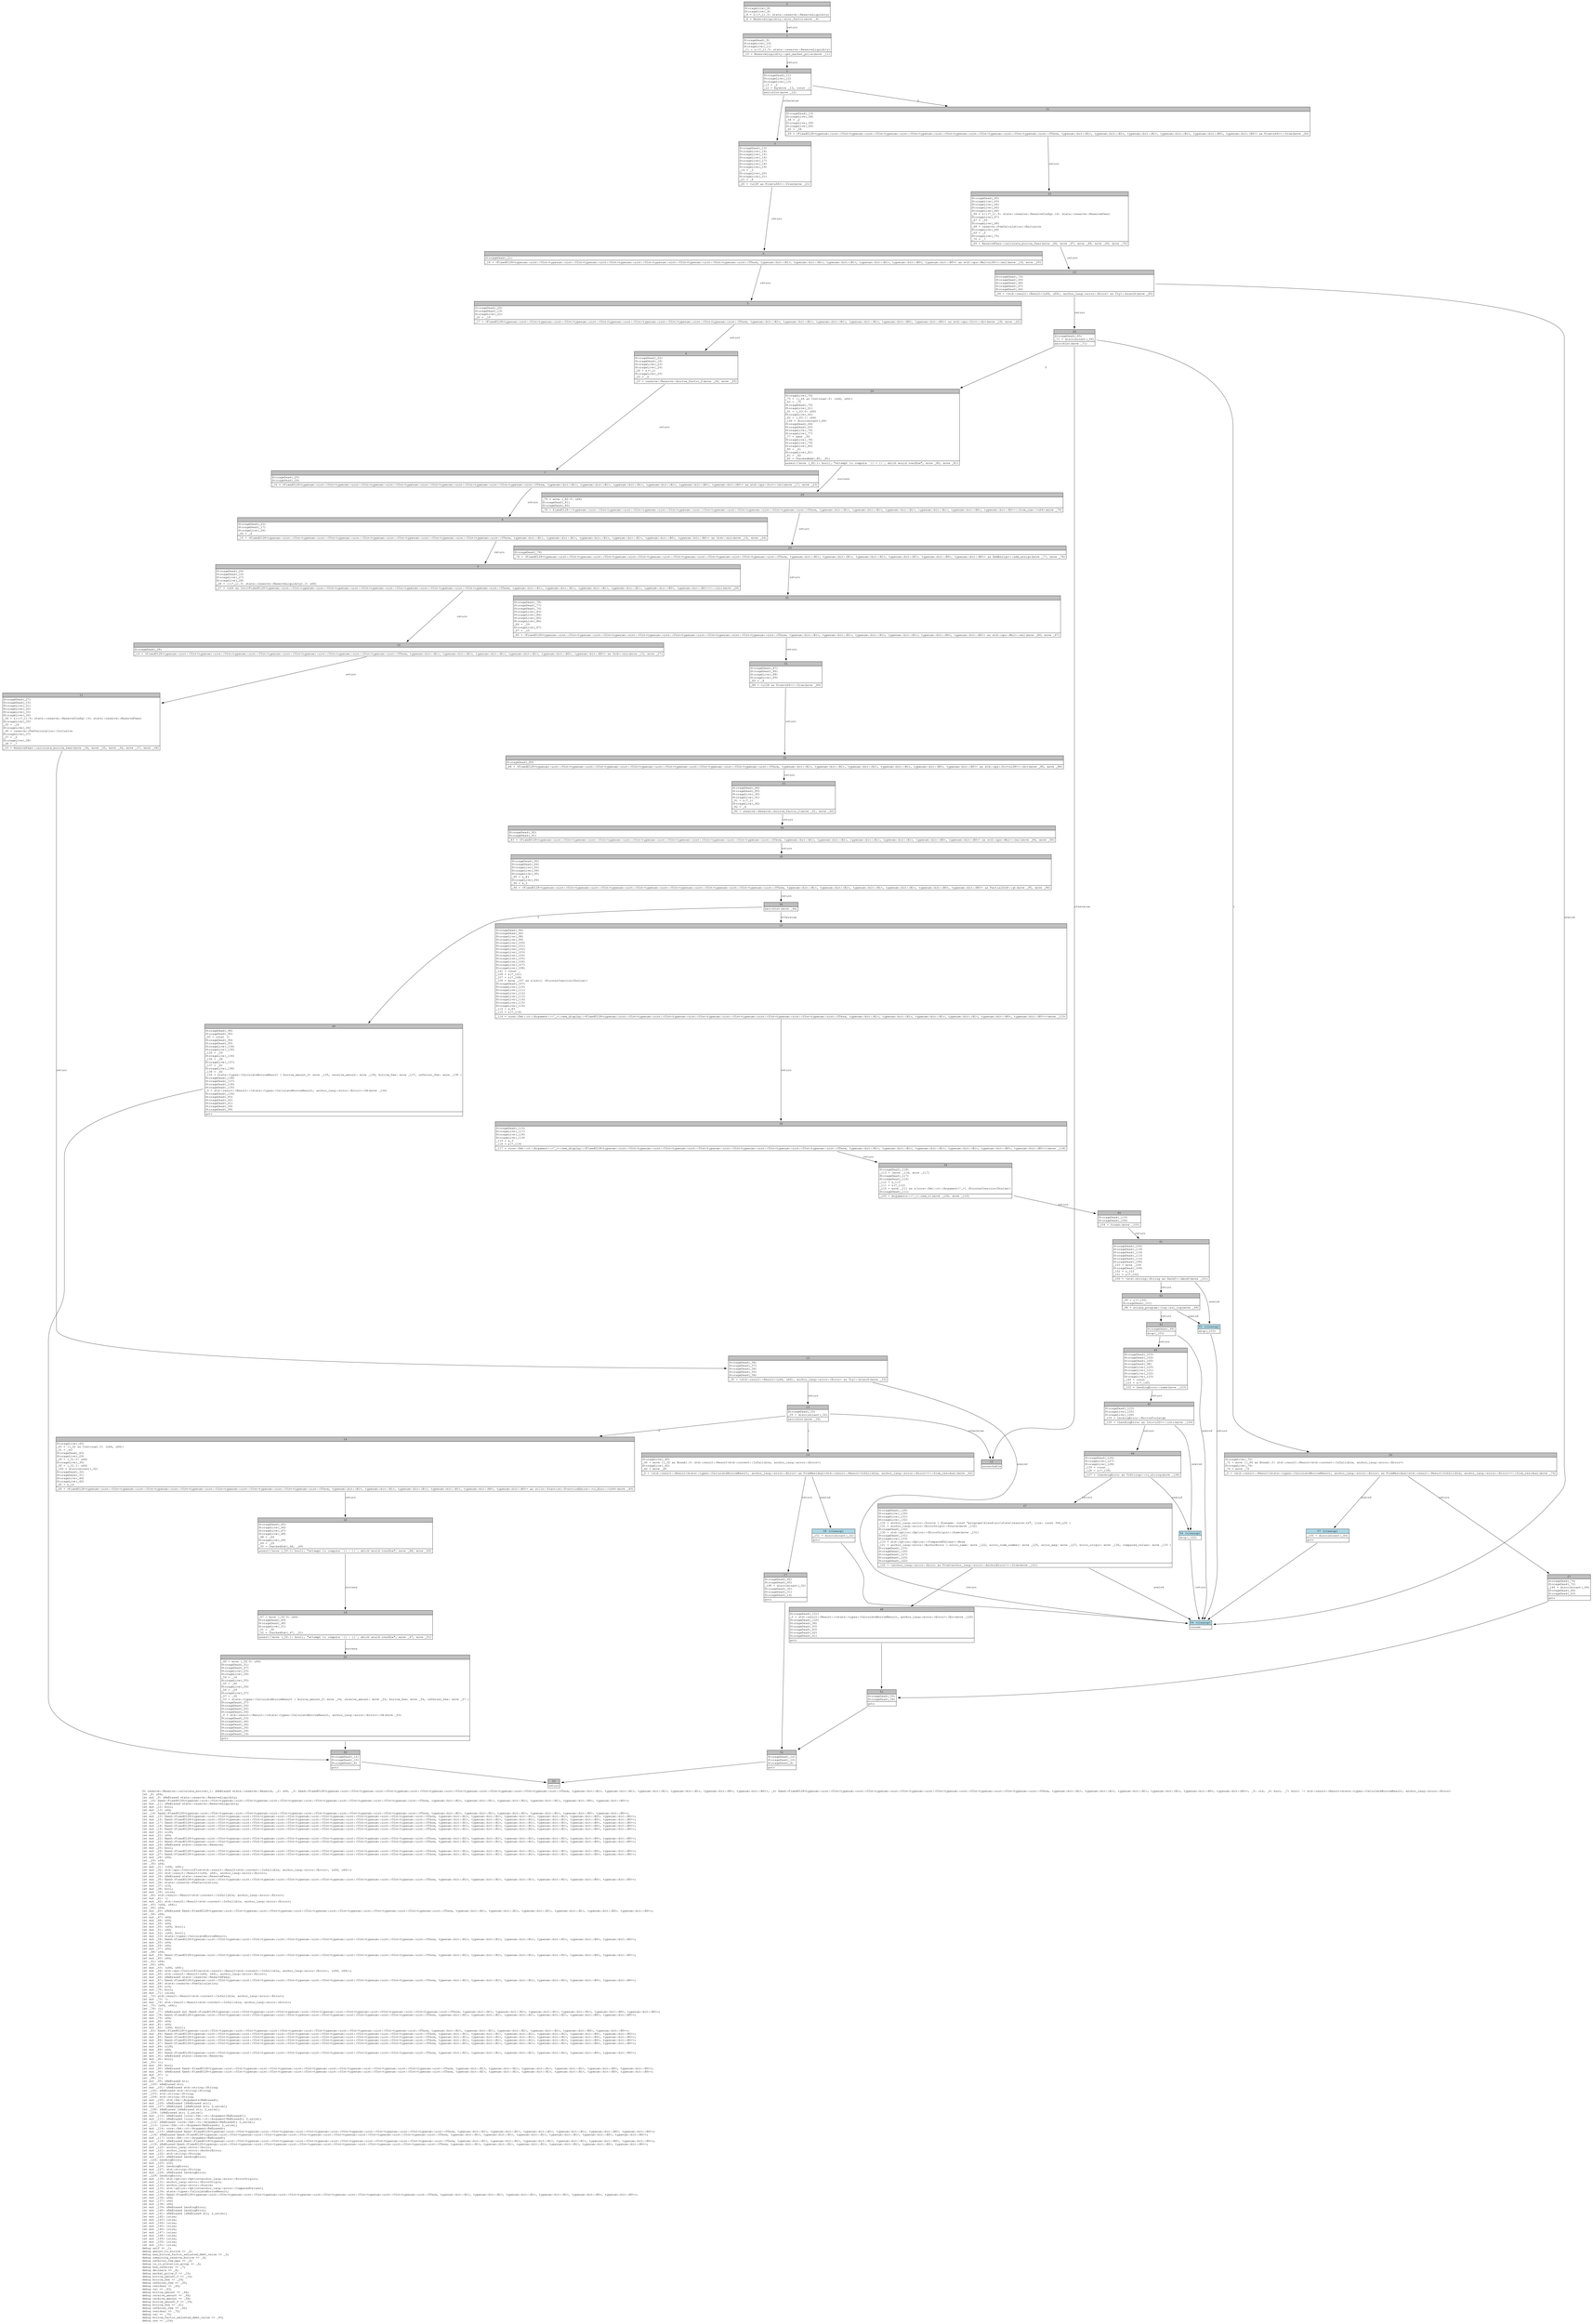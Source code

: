digraph Mir_0_1885 {
    graph [fontname="Courier, monospace"];
    node [fontname="Courier, monospace"];
    edge [fontname="Courier, monospace"];
    label=<fn reserve::Reserve::calculate_borrow(_1: &amp;ReErased state::reserve::Reserve, _2: u64, _3: fixed::FixedU128&lt;typenum::uint::UInt&lt;typenum::uint::UInt&lt;typenum::uint::UInt&lt;typenum::uint::UInt&lt;typenum::uint::UInt&lt;typenum::uint::UInt&lt;typenum::uint::UTerm, typenum::bit::B1&gt;, typenum::bit::B1&gt;, typenum::bit::B1&gt;, typenum::bit::B1&gt;, typenum::bit::B0&gt;, typenum::bit::B0&gt;&gt;, _4: fixed::FixedU128&lt;typenum::uint::UInt&lt;typenum::uint::UInt&lt;typenum::uint::UInt&lt;typenum::uint::UInt&lt;typenum::uint::UInt&lt;typenum::uint::UInt&lt;typenum::uint::UTerm, typenum::bit::B1&gt;, typenum::bit::B1&gt;, typenum::bit::B1&gt;, typenum::bit::B1&gt;, typenum::bit::B0&gt;, typenum::bit::B0&gt;&gt;, _5: u16, _6: bool, _7: bool) -&gt; std::result::Result&lt;state::types::CalculateBorrowResult, anchor_lang::error::Error&gt;<br align="left"/>let _8: u64;<br align="left"/>let mut _9: &amp;ReErased state::reserve::ReserveLiquidity;<br align="left"/>let _10: fixed::FixedU128&lt;typenum::uint::UInt&lt;typenum::uint::UInt&lt;typenum::uint::UInt&lt;typenum::uint::UInt&lt;typenum::uint::UInt&lt;typenum::uint::UInt&lt;typenum::uint::UTerm, typenum::bit::B1&gt;, typenum::bit::B1&gt;, typenum::bit::B1&gt;, typenum::bit::B1&gt;, typenum::bit::B0&gt;, typenum::bit::B0&gt;&gt;;<br align="left"/>let mut _11: &amp;ReErased state::reserve::ReserveLiquidity;<br align="left"/>let mut _12: bool;<br align="left"/>let mut _13: u64;<br align="left"/>let _14: fixed::FixedU128&lt;typenum::uint::UInt&lt;typenum::uint::UInt&lt;typenum::uint::UInt&lt;typenum::uint::UInt&lt;typenum::uint::UInt&lt;typenum::uint::UInt&lt;typenum::uint::UTerm, typenum::bit::B1&gt;, typenum::bit::B1&gt;, typenum::bit::B1&gt;, typenum::bit::B1&gt;, typenum::bit::B0&gt;, typenum::bit::B0&gt;&gt;;<br align="left"/>let mut _15: fixed::FixedU128&lt;typenum::uint::UInt&lt;typenum::uint::UInt&lt;typenum::uint::UInt&lt;typenum::uint::UInt&lt;typenum::uint::UInt&lt;typenum::uint::UInt&lt;typenum::uint::UTerm, typenum::bit::B1&gt;, typenum::bit::B1&gt;, typenum::bit::B1&gt;, typenum::bit::B1&gt;, typenum::bit::B0&gt;, typenum::bit::B0&gt;&gt;;<br align="left"/>let mut _16: fixed::FixedU128&lt;typenum::uint::UInt&lt;typenum::uint::UInt&lt;typenum::uint::UInt&lt;typenum::uint::UInt&lt;typenum::uint::UInt&lt;typenum::uint::UInt&lt;typenum::uint::UTerm, typenum::bit::B1&gt;, typenum::bit::B1&gt;, typenum::bit::B1&gt;, typenum::bit::B1&gt;, typenum::bit::B0&gt;, typenum::bit::B0&gt;&gt;;<br align="left"/>let mut _17: fixed::FixedU128&lt;typenum::uint::UInt&lt;typenum::uint::UInt&lt;typenum::uint::UInt&lt;typenum::uint::UInt&lt;typenum::uint::UInt&lt;typenum::uint::UInt&lt;typenum::uint::UTerm, typenum::bit::B1&gt;, typenum::bit::B1&gt;, typenum::bit::B1&gt;, typenum::bit::B1&gt;, typenum::bit::B0&gt;, typenum::bit::B0&gt;&gt;;<br align="left"/>let mut _18: fixed::FixedU128&lt;typenum::uint::UInt&lt;typenum::uint::UInt&lt;typenum::uint::UInt&lt;typenum::uint::UInt&lt;typenum::uint::UInt&lt;typenum::uint::UInt&lt;typenum::uint::UTerm, typenum::bit::B1&gt;, typenum::bit::B1&gt;, typenum::bit::B1&gt;, typenum::bit::B1&gt;, typenum::bit::B0&gt;, typenum::bit::B0&gt;&gt;;<br align="left"/>let mut _19: fixed::FixedU128&lt;typenum::uint::UInt&lt;typenum::uint::UInt&lt;typenum::uint::UInt&lt;typenum::uint::UInt&lt;typenum::uint::UInt&lt;typenum::uint::UInt&lt;typenum::uint::UTerm, typenum::bit::B1&gt;, typenum::bit::B1&gt;, typenum::bit::B1&gt;, typenum::bit::B1&gt;, typenum::bit::B0&gt;, typenum::bit::B0&gt;&gt;;<br align="left"/>let mut _20: u128;<br align="left"/>let mut _21: u64;<br align="left"/>let mut _22: fixed::FixedU128&lt;typenum::uint::UInt&lt;typenum::uint::UInt&lt;typenum::uint::UInt&lt;typenum::uint::UInt&lt;typenum::uint::UInt&lt;typenum::uint::UInt&lt;typenum::uint::UTerm, typenum::bit::B1&gt;, typenum::bit::B1&gt;, typenum::bit::B1&gt;, typenum::bit::B1&gt;, typenum::bit::B0&gt;, typenum::bit::B0&gt;&gt;;<br align="left"/>let mut _23: fixed::FixedU128&lt;typenum::uint::UInt&lt;typenum::uint::UInt&lt;typenum::uint::UInt&lt;typenum::uint::UInt&lt;typenum::uint::UInt&lt;typenum::uint::UInt&lt;typenum::uint::UTerm, typenum::bit::B1&gt;, typenum::bit::B1&gt;, typenum::bit::B1&gt;, typenum::bit::B1&gt;, typenum::bit::B0&gt;, typenum::bit::B0&gt;&gt;;<br align="left"/>let mut _24: &amp;ReErased state::reserve::Reserve;<br align="left"/>let mut _25: bool;<br align="left"/>let mut _26: fixed::FixedU128&lt;typenum::uint::UInt&lt;typenum::uint::UInt&lt;typenum::uint::UInt&lt;typenum::uint::UInt&lt;typenum::uint::UInt&lt;typenum::uint::UInt&lt;typenum::uint::UTerm, typenum::bit::B1&gt;, typenum::bit::B1&gt;, typenum::bit::B1&gt;, typenum::bit::B1&gt;, typenum::bit::B0&gt;, typenum::bit::B0&gt;&gt;;<br align="left"/>let mut _27: fixed::FixedU128&lt;typenum::uint::UInt&lt;typenum::uint::UInt&lt;typenum::uint::UInt&lt;typenum::uint::UInt&lt;typenum::uint::UInt&lt;typenum::uint::UInt&lt;typenum::uint::UTerm, typenum::bit::B1&gt;, typenum::bit::B1&gt;, typenum::bit::B1&gt;, typenum::bit::B1&gt;, typenum::bit::B0&gt;, typenum::bit::B0&gt;&gt;;<br align="left"/>let mut _28: u64;<br align="left"/>let _29: u64;<br align="left"/>let _30: u64;<br align="left"/>let mut _31: (u64, u64);<br align="left"/>let mut _32: std::ops::ControlFlow&lt;std::result::Result&lt;std::convert::Infallible, anchor_lang::error::Error&gt;, (u64, u64)&gt;;<br align="left"/>let mut _33: std::result::Result&lt;(u64, u64), anchor_lang::error::Error&gt;;<br align="left"/>let mut _34: &amp;ReErased state::reserve::ReserveFees;<br align="left"/>let mut _35: fixed::FixedU128&lt;typenum::uint::UInt&lt;typenum::uint::UInt&lt;typenum::uint::UInt&lt;typenum::uint::UInt&lt;typenum::uint::UInt&lt;typenum::uint::UInt&lt;typenum::uint::UTerm, typenum::bit::B1&gt;, typenum::bit::B1&gt;, typenum::bit::B1&gt;, typenum::bit::B1&gt;, typenum::bit::B0&gt;, typenum::bit::B0&gt;&gt;;<br align="left"/>let mut _36: state::reserve::FeeCalculation;<br align="left"/>let mut _37: u16;<br align="left"/>let mut _38: bool;<br align="left"/>let mut _39: isize;<br align="left"/>let _40: std::result::Result&lt;std::convert::Infallible, anchor_lang::error::Error&gt;;<br align="left"/>let mut _41: !;<br align="left"/>let mut _42: std::result::Result&lt;std::convert::Infallible, anchor_lang::error::Error&gt;;<br align="left"/>let _43: (u64, u64);<br align="left"/>let _44: u64;<br align="left"/>let mut _45: &amp;ReErased fixed::FixedU128&lt;typenum::uint::UInt&lt;typenum::uint::UInt&lt;typenum::uint::UInt&lt;typenum::uint::UInt&lt;typenum::uint::UInt&lt;typenum::uint::UInt&lt;typenum::uint::UTerm, typenum::bit::B1&gt;, typenum::bit::B1&gt;, typenum::bit::B1&gt;, typenum::bit::B1&gt;, typenum::bit::B0&gt;, typenum::bit::B0&gt;&gt;;<br align="left"/>let _46: u64;<br align="left"/>let mut _47: u64;<br align="left"/>let mut _48: u64;<br align="left"/>let mut _49: u64;<br align="left"/>let mut _50: (u64, bool);<br align="left"/>let mut _51: u64;<br align="left"/>let mut _52: (u64, bool);<br align="left"/>let mut _53: state::types::CalculateBorrowResult;<br align="left"/>let mut _54: fixed::FixedU128&lt;typenum::uint::UInt&lt;typenum::uint::UInt&lt;typenum::uint::UInt&lt;typenum::uint::UInt&lt;typenum::uint::UInt&lt;typenum::uint::UInt&lt;typenum::uint::UTerm, typenum::bit::B1&gt;, typenum::bit::B1&gt;, typenum::bit::B1&gt;, typenum::bit::B1&gt;, typenum::bit::B0&gt;, typenum::bit::B0&gt;&gt;;<br align="left"/>let mut _55: u64;<br align="left"/>let mut _56: u64;<br align="left"/>let mut _57: u64;<br align="left"/>let _58: u64;<br align="left"/>let mut _59: fixed::FixedU128&lt;typenum::uint::UInt&lt;typenum::uint::UInt&lt;typenum::uint::UInt&lt;typenum::uint::UInt&lt;typenum::uint::UInt&lt;typenum::uint::UInt&lt;typenum::uint::UTerm, typenum::bit::B1&gt;, typenum::bit::B1&gt;, typenum::bit::B1&gt;, typenum::bit::B1&gt;, typenum::bit::B0&gt;, typenum::bit::B0&gt;&gt;;<br align="left"/>let mut _60: u64;<br align="left"/>let _61: u64;<br align="left"/>let _62: u64;<br align="left"/>let mut _63: (u64, u64);<br align="left"/>let mut _64: std::ops::ControlFlow&lt;std::result::Result&lt;std::convert::Infallible, anchor_lang::error::Error&gt;, (u64, u64)&gt;;<br align="left"/>let mut _65: std::result::Result&lt;(u64, u64), anchor_lang::error::Error&gt;;<br align="left"/>let mut _66: &amp;ReErased state::reserve::ReserveFees;<br align="left"/>let mut _67: fixed::FixedU128&lt;typenum::uint::UInt&lt;typenum::uint::UInt&lt;typenum::uint::UInt&lt;typenum::uint::UInt&lt;typenum::uint::UInt&lt;typenum::uint::UInt&lt;typenum::uint::UTerm, typenum::bit::B1&gt;, typenum::bit::B1&gt;, typenum::bit::B1&gt;, typenum::bit::B1&gt;, typenum::bit::B0&gt;, typenum::bit::B0&gt;&gt;;<br align="left"/>let mut _68: state::reserve::FeeCalculation;<br align="left"/>let mut _69: u16;<br align="left"/>let mut _70: bool;<br align="left"/>let mut _71: isize;<br align="left"/>let _72: std::result::Result&lt;std::convert::Infallible, anchor_lang::error::Error&gt;;<br align="left"/>let mut _73: !;<br align="left"/>let mut _74: std::result::Result&lt;std::convert::Infallible, anchor_lang::error::Error&gt;;<br align="left"/>let _75: (u64, u64);<br align="left"/>let _76: ();<br align="left"/>let mut _77: &amp;ReErased mut fixed::FixedU128&lt;typenum::uint::UInt&lt;typenum::uint::UInt&lt;typenum::uint::UInt&lt;typenum::uint::UInt&lt;typenum::uint::UInt&lt;typenum::uint::UInt&lt;typenum::uint::UTerm, typenum::bit::B1&gt;, typenum::bit::B1&gt;, typenum::bit::B1&gt;, typenum::bit::B1&gt;, typenum::bit::B0&gt;, typenum::bit::B0&gt;&gt;;<br align="left"/>let mut _78: fixed::FixedU128&lt;typenum::uint::UInt&lt;typenum::uint::UInt&lt;typenum::uint::UInt&lt;typenum::uint::UInt&lt;typenum::uint::UInt&lt;typenum::uint::UInt&lt;typenum::uint::UTerm, typenum::bit::B1&gt;, typenum::bit::B1&gt;, typenum::bit::B1&gt;, typenum::bit::B1&gt;, typenum::bit::B0&gt;, typenum::bit::B0&gt;&gt;;<br align="left"/>let mut _79: u64;<br align="left"/>let mut _80: u64;<br align="left"/>let mut _81: u64;<br align="left"/>let mut _82: (u64, bool);<br align="left"/>let _83: fixed::FixedU128&lt;typenum::uint::UInt&lt;typenum::uint::UInt&lt;typenum::uint::UInt&lt;typenum::uint::UInt&lt;typenum::uint::UInt&lt;typenum::uint::UInt&lt;typenum::uint::UTerm, typenum::bit::B1&gt;, typenum::bit::B1&gt;, typenum::bit::B1&gt;, typenum::bit::B1&gt;, typenum::bit::B0&gt;, typenum::bit::B0&gt;&gt;;<br align="left"/>let mut _84: fixed::FixedU128&lt;typenum::uint::UInt&lt;typenum::uint::UInt&lt;typenum::uint::UInt&lt;typenum::uint::UInt&lt;typenum::uint::UInt&lt;typenum::uint::UInt&lt;typenum::uint::UTerm, typenum::bit::B1&gt;, typenum::bit::B1&gt;, typenum::bit::B1&gt;, typenum::bit::B1&gt;, typenum::bit::B0&gt;, typenum::bit::B0&gt;&gt;;<br align="left"/>let mut _85: fixed::FixedU128&lt;typenum::uint::UInt&lt;typenum::uint::UInt&lt;typenum::uint::UInt&lt;typenum::uint::UInt&lt;typenum::uint::UInt&lt;typenum::uint::UInt&lt;typenum::uint::UTerm, typenum::bit::B1&gt;, typenum::bit::B1&gt;, typenum::bit::B1&gt;, typenum::bit::B1&gt;, typenum::bit::B0&gt;, typenum::bit::B0&gt;&gt;;<br align="left"/>let mut _86: fixed::FixedU128&lt;typenum::uint::UInt&lt;typenum::uint::UInt&lt;typenum::uint::UInt&lt;typenum::uint::UInt&lt;typenum::uint::UInt&lt;typenum::uint::UInt&lt;typenum::uint::UTerm, typenum::bit::B1&gt;, typenum::bit::B1&gt;, typenum::bit::B1&gt;, typenum::bit::B1&gt;, typenum::bit::B0&gt;, typenum::bit::B0&gt;&gt;;<br align="left"/>let mut _87: fixed::FixedU128&lt;typenum::uint::UInt&lt;typenum::uint::UInt&lt;typenum::uint::UInt&lt;typenum::uint::UInt&lt;typenum::uint::UInt&lt;typenum::uint::UInt&lt;typenum::uint::UTerm, typenum::bit::B1&gt;, typenum::bit::B1&gt;, typenum::bit::B1&gt;, typenum::bit::B1&gt;, typenum::bit::B0&gt;, typenum::bit::B0&gt;&gt;;<br align="left"/>let mut _88: u128;<br align="left"/>let mut _89: u64;<br align="left"/>let mut _90: fixed::FixedU128&lt;typenum::uint::UInt&lt;typenum::uint::UInt&lt;typenum::uint::UInt&lt;typenum::uint::UInt&lt;typenum::uint::UInt&lt;typenum::uint::UInt&lt;typenum::uint::UTerm, typenum::bit::B1&gt;, typenum::bit::B1&gt;, typenum::bit::B1&gt;, typenum::bit::B1&gt;, typenum::bit::B0&gt;, typenum::bit::B0&gt;&gt;;<br align="left"/>let mut _91: &amp;ReErased state::reserve::Reserve;<br align="left"/>let mut _92: bool;<br align="left"/>let _93: ();<br align="left"/>let mut _94: bool;<br align="left"/>let mut _95: &amp;ReErased fixed::FixedU128&lt;typenum::uint::UInt&lt;typenum::uint::UInt&lt;typenum::uint::UInt&lt;typenum::uint::UInt&lt;typenum::uint::UInt&lt;typenum::uint::UInt&lt;typenum::uint::UTerm, typenum::bit::B1&gt;, typenum::bit::B1&gt;, typenum::bit::B1&gt;, typenum::bit::B1&gt;, typenum::bit::B0&gt;, typenum::bit::B0&gt;&gt;;<br align="left"/>let mut _96: &amp;ReErased fixed::FixedU128&lt;typenum::uint::UInt&lt;typenum::uint::UInt&lt;typenum::uint::UInt&lt;typenum::uint::UInt&lt;typenum::uint::UInt&lt;typenum::uint::UInt&lt;typenum::uint::UTerm, typenum::bit::B1&gt;, typenum::bit::B1&gt;, typenum::bit::B1&gt;, typenum::bit::B1&gt;, typenum::bit::B0&gt;, typenum::bit::B0&gt;&gt;;<br align="left"/>let mut _97: !;<br align="left"/>let _98: ();<br align="left"/>let mut _99: &amp;ReErased str;<br align="left"/>let _100: &amp;ReErased str;<br align="left"/>let mut _101: &amp;ReErased std::string::String;<br align="left"/>let _102: &amp;ReErased std::string::String;<br align="left"/>let _103: std::string::String;<br align="left"/>let _104: std::string::String;<br align="left"/>let mut _105: std::fmt::Arguments&lt;ReErased&gt;;<br align="left"/>let mut _106: &amp;ReErased [&amp;ReErased str];<br align="left"/>let mut _107: &amp;ReErased [&amp;ReErased str; 2_usize];<br align="left"/>let _108: &amp;ReErased [&amp;ReErased str; 2_usize];<br align="left"/>let _109: [&amp;ReErased str; 2_usize];<br align="left"/>let mut _110: &amp;ReErased [core::fmt::rt::Argument&lt;ReErased&gt;];<br align="left"/>let mut _111: &amp;ReErased [core::fmt::rt::Argument&lt;ReErased&gt;; 2_usize];<br align="left"/>let _112: &amp;ReErased [core::fmt::rt::Argument&lt;ReErased&gt;; 2_usize];<br align="left"/>let _113: [core::fmt::rt::Argument&lt;ReErased&gt;; 2_usize];<br align="left"/>let mut _114: core::fmt::rt::Argument&lt;ReErased&gt;;<br align="left"/>let mut _115: &amp;ReErased fixed::FixedU128&lt;typenum::uint::UInt&lt;typenum::uint::UInt&lt;typenum::uint::UInt&lt;typenum::uint::UInt&lt;typenum::uint::UInt&lt;typenum::uint::UInt&lt;typenum::uint::UTerm, typenum::bit::B1&gt;, typenum::bit::B1&gt;, typenum::bit::B1&gt;, typenum::bit::B1&gt;, typenum::bit::B0&gt;, typenum::bit::B0&gt;&gt;;<br align="left"/>let _116: &amp;ReErased fixed::FixedU128&lt;typenum::uint::UInt&lt;typenum::uint::UInt&lt;typenum::uint::UInt&lt;typenum::uint::UInt&lt;typenum::uint::UInt&lt;typenum::uint::UInt&lt;typenum::uint::UTerm, typenum::bit::B1&gt;, typenum::bit::B1&gt;, typenum::bit::B1&gt;, typenum::bit::B1&gt;, typenum::bit::B0&gt;, typenum::bit::B0&gt;&gt;;<br align="left"/>let mut _117: core::fmt::rt::Argument&lt;ReErased&gt;;<br align="left"/>let mut _118: &amp;ReErased fixed::FixedU128&lt;typenum::uint::UInt&lt;typenum::uint::UInt&lt;typenum::uint::UInt&lt;typenum::uint::UInt&lt;typenum::uint::UInt&lt;typenum::uint::UInt&lt;typenum::uint::UTerm, typenum::bit::B1&gt;, typenum::bit::B1&gt;, typenum::bit::B1&gt;, typenum::bit::B1&gt;, typenum::bit::B0&gt;, typenum::bit::B0&gt;&gt;;<br align="left"/>let _119: &amp;ReErased fixed::FixedU128&lt;typenum::uint::UInt&lt;typenum::uint::UInt&lt;typenum::uint::UInt&lt;typenum::uint::UInt&lt;typenum::uint::UInt&lt;typenum::uint::UInt&lt;typenum::uint::UTerm, typenum::bit::B1&gt;, typenum::bit::B1&gt;, typenum::bit::B1&gt;, typenum::bit::B1&gt;, typenum::bit::B0&gt;, typenum::bit::B0&gt;&gt;;<br align="left"/>let mut _120: anchor_lang::error::Error;<br align="left"/>let mut _121: anchor_lang::error::AnchorError;<br align="left"/>let mut _122: std::string::String;<br align="left"/>let mut _123: &amp;ReErased LendingError;<br align="left"/>let _124: LendingError;<br align="left"/>let mut _125: u32;<br align="left"/>let mut _126: LendingError;<br align="left"/>let mut _127: std::string::String;<br align="left"/>let mut _128: &amp;ReErased LendingError;<br align="left"/>let _129: LendingError;<br align="left"/>let mut _130: std::option::Option&lt;anchor_lang::error::ErrorOrigin&gt;;<br align="left"/>let mut _131: anchor_lang::error::ErrorOrigin;<br align="left"/>let mut _132: anchor_lang::error::Source;<br align="left"/>let mut _133: std::option::Option&lt;anchor_lang::error::ComparedValues&gt;;<br align="left"/>let mut _134: state::types::CalculateBorrowResult;<br align="left"/>let mut _135: fixed::FixedU128&lt;typenum::uint::UInt&lt;typenum::uint::UInt&lt;typenum::uint::UInt&lt;typenum::uint::UInt&lt;typenum::uint::UInt&lt;typenum::uint::UInt&lt;typenum::uint::UTerm, typenum::bit::B1&gt;, typenum::bit::B1&gt;, typenum::bit::B1&gt;, typenum::bit::B1&gt;, typenum::bit::B0&gt;, typenum::bit::B0&gt;&gt;;<br align="left"/>let mut _136: u64;<br align="left"/>let mut _137: u64;<br align="left"/>let mut _138: u64;<br align="left"/>let mut _139: &amp;ReErased LendingError;<br align="left"/>let mut _140: &amp;ReErased LendingError;<br align="left"/>let mut _141: &amp;ReErased [&amp;ReErased str; 2_usize];<br align="left"/>let mut _142: isize;<br align="left"/>let mut _143: isize;<br align="left"/>let mut _144: isize;<br align="left"/>let mut _145: isize;<br align="left"/>let mut _146: isize;<br align="left"/>let mut _147: isize;<br align="left"/>let mut _148: isize;<br align="left"/>let mut _149: isize;<br align="left"/>let mut _150: isize;<br align="left"/>let mut _151: isize;<br align="left"/>debug self =&gt; _1;<br align="left"/>debug amount_to_borrow =&gt; _2;<br align="left"/>debug max_borrow_factor_adjusted_debt_value =&gt; _3;<br align="left"/>debug remaining_reserve_borrow =&gt; _4;<br align="left"/>debug referral_fee_bps =&gt; _5;<br align="left"/>debug is_in_elevation_group =&gt; _6;<br align="left"/>debug has_referrer =&gt; _7;<br align="left"/>debug decimals =&gt; _8;<br align="left"/>debug market_price_f =&gt; _10;<br align="left"/>debug borrow_amount_f =&gt; _14;<br align="left"/>debug borrow_fee =&gt; _29;<br align="left"/>debug referrer_fee =&gt; _30;<br align="left"/>debug residual =&gt; _40;<br align="left"/>debug val =&gt; _43;<br align="left"/>debug borrow_amount =&gt; _44;<br align="left"/>debug receive_amount =&gt; _46;<br align="left"/>debug receive_amount =&gt; _58;<br align="left"/>debug borrow_amount_f =&gt; _59;<br align="left"/>debug borrow_fee =&gt; _61;<br align="left"/>debug referrer_fee =&gt; _62;<br align="left"/>debug residual =&gt; _72;<br align="left"/>debug val =&gt; _75;<br align="left"/>debug borrow_factor_adjusted_debt_value =&gt; _83;<br align="left"/>debug res =&gt; _104;<br align="left"/>>;
    bb0__0_1885 [shape="none", label=<<table border="0" cellborder="1" cellspacing="0"><tr><td bgcolor="gray" align="center" colspan="1">0</td></tr><tr><td align="left" balign="left">StorageLive(_8)<br/>StorageLive(_9)<br/>_9 = &amp;((*_1).5: state::reserve::ReserveLiquidity)<br/></td></tr><tr><td align="left">_8 = ReserveLiquidity::mint_factor(move _9)</td></tr></table>>];
    bb1__0_1885 [shape="none", label=<<table border="0" cellborder="1" cellspacing="0"><tr><td bgcolor="gray" align="center" colspan="1">1</td></tr><tr><td align="left" balign="left">StorageDead(_9)<br/>StorageLive(_10)<br/>StorageLive(_11)<br/>_11 = &amp;((*_1).5: state::reserve::ReserveLiquidity)<br/></td></tr><tr><td align="left">_10 = ReserveLiquidity::get_market_price(move _11)</td></tr></table>>];
    bb2__0_1885 [shape="none", label=<<table border="0" cellborder="1" cellspacing="0"><tr><td bgcolor="gray" align="center" colspan="1">2</td></tr><tr><td align="left" balign="left">StorageDead(_11)<br/>StorageLive(_12)<br/>StorageLive(_13)<br/>_13 = _2<br/>_12 = Eq(move _13, const _)<br/></td></tr><tr><td align="left">switchInt(move _12)</td></tr></table>>];
    bb3__0_1885 [shape="none", label=<<table border="0" cellborder="1" cellspacing="0"><tr><td bgcolor="gray" align="center" colspan="1">3</td></tr><tr><td align="left" balign="left">StorageDead(_13)<br/>StorageLive(_14)<br/>StorageLive(_15)<br/>StorageLive(_16)<br/>StorageLive(_17)<br/>StorageLive(_18)<br/>StorageLive(_19)<br/>_19 = _3<br/>StorageLive(_20)<br/>StorageLive(_21)<br/>_21 = _8<br/></td></tr><tr><td align="left">_20 = &lt;u128 as From&lt;u64&gt;&gt;::from(move _21)</td></tr></table>>];
    bb4__0_1885 [shape="none", label=<<table border="0" cellborder="1" cellspacing="0"><tr><td bgcolor="gray" align="center" colspan="1">4</td></tr><tr><td align="left" balign="left">StorageDead(_21)<br/></td></tr><tr><td align="left">_18 = &lt;FixedU128&lt;typenum::uint::UInt&lt;typenum::uint::UInt&lt;typenum::uint::UInt&lt;typenum::uint::UInt&lt;typenum::uint::UInt&lt;typenum::uint::UInt&lt;typenum::uint::UTerm, typenum::bit::B1&gt;, typenum::bit::B1&gt;, typenum::bit::B1&gt;, typenum::bit::B1&gt;, typenum::bit::B0&gt;, typenum::bit::B0&gt;&gt; as std::ops::Mul&lt;u128&gt;&gt;::mul(move _19, move _20)</td></tr></table>>];
    bb5__0_1885 [shape="none", label=<<table border="0" cellborder="1" cellspacing="0"><tr><td bgcolor="gray" align="center" colspan="1">5</td></tr><tr><td align="left" balign="left">StorageDead(_20)<br/>StorageDead(_19)<br/>StorageLive(_22)<br/>_22 = _10<br/></td></tr><tr><td align="left">_17 = &lt;FixedU128&lt;typenum::uint::UInt&lt;typenum::uint::UInt&lt;typenum::uint::UInt&lt;typenum::uint::UInt&lt;typenum::uint::UInt&lt;typenum::uint::UInt&lt;typenum::uint::UTerm, typenum::bit::B1&gt;, typenum::bit::B1&gt;, typenum::bit::B1&gt;, typenum::bit::B1&gt;, typenum::bit::B0&gt;, typenum::bit::B0&gt;&gt; as std::ops::Div&gt;::div(move _18, move _22)</td></tr></table>>];
    bb6__0_1885 [shape="none", label=<<table border="0" cellborder="1" cellspacing="0"><tr><td bgcolor="gray" align="center" colspan="1">6</td></tr><tr><td align="left" balign="left">StorageDead(_22)<br/>StorageDead(_18)<br/>StorageLive(_23)<br/>StorageLive(_24)<br/>_24 = &amp;(*_1)<br/>StorageLive(_25)<br/>_25 = _6<br/></td></tr><tr><td align="left">_23 = reserve::Reserve::borrow_factor_f(move _24, move _25)</td></tr></table>>];
    bb7__0_1885 [shape="none", label=<<table border="0" cellborder="1" cellspacing="0"><tr><td bgcolor="gray" align="center" colspan="1">7</td></tr><tr><td align="left" balign="left">StorageDead(_25)<br/>StorageDead(_24)<br/></td></tr><tr><td align="left">_16 = &lt;FixedU128&lt;typenum::uint::UInt&lt;typenum::uint::UInt&lt;typenum::uint::UInt&lt;typenum::uint::UInt&lt;typenum::uint::UInt&lt;typenum::uint::UInt&lt;typenum::uint::UTerm, typenum::bit::B1&gt;, typenum::bit::B1&gt;, typenum::bit::B1&gt;, typenum::bit::B1&gt;, typenum::bit::B0&gt;, typenum::bit::B0&gt;&gt; as std::ops::Div&gt;::div(move _17, move _23)</td></tr></table>>];
    bb8__0_1885 [shape="none", label=<<table border="0" cellborder="1" cellspacing="0"><tr><td bgcolor="gray" align="center" colspan="1">8</td></tr><tr><td align="left" balign="left">StorageDead(_23)<br/>StorageDead(_17)<br/>StorageLive(_26)<br/>_26 = _4<br/></td></tr><tr><td align="left">_15 = &lt;FixedU128&lt;typenum::uint::UInt&lt;typenum::uint::UInt&lt;typenum::uint::UInt&lt;typenum::uint::UInt&lt;typenum::uint::UInt&lt;typenum::uint::UInt&lt;typenum::uint::UTerm, typenum::bit::B1&gt;, typenum::bit::B1&gt;, typenum::bit::B1&gt;, typenum::bit::B1&gt;, typenum::bit::B0&gt;, typenum::bit::B0&gt;&gt; as Ord&gt;::min(move _16, move _26)</td></tr></table>>];
    bb9__0_1885 [shape="none", label=<<table border="0" cellborder="1" cellspacing="0"><tr><td bgcolor="gray" align="center" colspan="1">9</td></tr><tr><td align="left" balign="left">StorageDead(_26)<br/>StorageDead(_16)<br/>StorageLive(_27)<br/>StorageLive(_28)<br/>_28 = (((*_1).5: state::reserve::ReserveLiquidity).3: u64)<br/></td></tr><tr><td align="left">_27 = &lt;u64 as Into&lt;FixedU128&lt;typenum::uint::UInt&lt;typenum::uint::UInt&lt;typenum::uint::UInt&lt;typenum::uint::UInt&lt;typenum::uint::UInt&lt;typenum::uint::UInt&lt;typenum::uint::UTerm, typenum::bit::B1&gt;, typenum::bit::B1&gt;, typenum::bit::B1&gt;, typenum::bit::B1&gt;, typenum::bit::B0&gt;, typenum::bit::B0&gt;&gt;&gt;&gt;::into(move _28)</td></tr></table>>];
    bb10__0_1885 [shape="none", label=<<table border="0" cellborder="1" cellspacing="0"><tr><td bgcolor="gray" align="center" colspan="1">10</td></tr><tr><td align="left" balign="left">StorageDead(_28)<br/></td></tr><tr><td align="left">_14 = &lt;FixedU128&lt;typenum::uint::UInt&lt;typenum::uint::UInt&lt;typenum::uint::UInt&lt;typenum::uint::UInt&lt;typenum::uint::UInt&lt;typenum::uint::UInt&lt;typenum::uint::UTerm, typenum::bit::B1&gt;, typenum::bit::B1&gt;, typenum::bit::B1&gt;, typenum::bit::B1&gt;, typenum::bit::B0&gt;, typenum::bit::B0&gt;&gt; as Ord&gt;::min(move _15, move _27)</td></tr></table>>];
    bb11__0_1885 [shape="none", label=<<table border="0" cellborder="1" cellspacing="0"><tr><td bgcolor="gray" align="center" colspan="1">11</td></tr><tr><td align="left" balign="left">StorageDead(_27)<br/>StorageDead(_15)<br/>StorageLive(_31)<br/>StorageLive(_32)<br/>StorageLive(_33)<br/>StorageLive(_34)<br/>_34 = &amp;(((*_1).9: state::reserve::ReserveConfig).14: state::reserve::ReserveFees)<br/>StorageLive(_35)<br/>_35 = _14<br/>StorageLive(_36)<br/>_36 = reserve::FeeCalculation::Inclusive<br/>StorageLive(_37)<br/>_37 = _5<br/>StorageLive(_38)<br/>_38 = _7<br/></td></tr><tr><td align="left">_33 = ReserveFees::calculate_borrow_fees(move _34, move _35, move _36, move _37, move _38)</td></tr></table>>];
    bb12__0_1885 [shape="none", label=<<table border="0" cellborder="1" cellspacing="0"><tr><td bgcolor="gray" align="center" colspan="1">12</td></tr><tr><td align="left" balign="left">StorageDead(_38)<br/>StorageDead(_37)<br/>StorageDead(_36)<br/>StorageDead(_35)<br/>StorageDead(_34)<br/></td></tr><tr><td align="left">_32 = &lt;std::result::Result&lt;(u64, u64), anchor_lang::error::Error&gt; as Try&gt;::branch(move _33)</td></tr></table>>];
    bb13__0_1885 [shape="none", label=<<table border="0" cellborder="1" cellspacing="0"><tr><td bgcolor="gray" align="center" colspan="1">13</td></tr><tr><td align="left" balign="left">StorageDead(_33)<br/>_39 = discriminant(_32)<br/></td></tr><tr><td align="left">switchInt(move _39)</td></tr></table>>];
    bb14__0_1885 [shape="none", label=<<table border="0" cellborder="1" cellspacing="0"><tr><td bgcolor="gray" align="center" colspan="1">14</td></tr><tr><td align="left" balign="left">StorageLive(_43)<br/>_43 = ((_32 as Continue).0: (u64, u64))<br/>_31 = _43<br/>StorageDead(_43)<br/>StorageLive(_29)<br/>_29 = (_31.0: u64)<br/>StorageLive(_30)<br/>_30 = (_31.1: u64)<br/>_142 = discriminant(_32)<br/>StorageDead(_32)<br/>StorageDead(_31)<br/>StorageLive(_44)<br/>StorageLive(_45)<br/>_45 = &amp;_14<br/></td></tr><tr><td align="left">_44 = &lt;FixedU128&lt;typenum::uint::UInt&lt;typenum::uint::UInt&lt;typenum::uint::UInt&lt;typenum::uint::UInt&lt;typenum::uint::UInt&lt;typenum::uint::UInt&lt;typenum::uint::UTerm, typenum::bit::B1&gt;, typenum::bit::B1&gt;, typenum::bit::B1&gt;, typenum::bit::B1&gt;, typenum::bit::B0&gt;, typenum::bit::B0&gt;&gt; as utils::fraction::FractionExtra&gt;::to_floor::&lt;u64&gt;(move _45)</td></tr></table>>];
    bb15__0_1885 [shape="none", label=<<table border="0" cellborder="1" cellspacing="0"><tr><td bgcolor="gray" align="center" colspan="1">15</td></tr><tr><td align="left">unreachable</td></tr></table>>];
    bb16__0_1885 [shape="none", label=<<table border="0" cellborder="1" cellspacing="0"><tr><td bgcolor="gray" align="center" colspan="1">16</td></tr><tr><td align="left" balign="left">StorageLive(_40)<br/>_40 = move ((_32 as Break).0: std::result::Result&lt;std::convert::Infallible, anchor_lang::error::Error&gt;)<br/>StorageLive(_42)<br/>_42 = move _40<br/></td></tr><tr><td align="left">_0 = &lt;std::result::Result&lt;state::types::CalculateBorrowResult, anchor_lang::error::Error&gt; as FromResidual&lt;std::result::Result&lt;Infallible, anchor_lang::error::Error&gt;&gt;&gt;::from_residual(move _42)</td></tr></table>>];
    bb17__0_1885 [shape="none", label=<<table border="0" cellborder="1" cellspacing="0"><tr><td bgcolor="gray" align="center" colspan="1">17</td></tr><tr><td align="left" balign="left">StorageDead(_42)<br/>StorageDead(_40)<br/>_148 = discriminant(_32)<br/>StorageDead(_32)<br/>StorageDead(_31)<br/>StorageDead(_14)<br/></td></tr><tr><td align="left">goto</td></tr></table>>];
    bb18__0_1885 [shape="none", label=<<table border="0" cellborder="1" cellspacing="0"><tr><td bgcolor="gray" align="center" colspan="1">18</td></tr><tr><td align="left" balign="left">StorageDead(_45)<br/>StorageLive(_46)<br/>StorageLive(_47)<br/>StorageLive(_48)<br/>_48 = _44<br/>StorageLive(_49)<br/>_49 = _29<br/>_50 = CheckedSub(_48, _49)<br/></td></tr><tr><td align="left">assert(!move (_50.1: bool), &quot;attempt to compute `{} - {}`, which would overflow&quot;, move _48, move _49)</td></tr></table>>];
    bb19__0_1885 [shape="none", label=<<table border="0" cellborder="1" cellspacing="0"><tr><td bgcolor="gray" align="center" colspan="1">19</td></tr><tr><td align="left" balign="left">_47 = move (_50.0: u64)<br/>StorageDead(_49)<br/>StorageDead(_48)<br/>StorageLive(_51)<br/>_51 = _30<br/>_52 = CheckedSub(_47, _51)<br/></td></tr><tr><td align="left">assert(!move (_52.1: bool), &quot;attempt to compute `{} - {}`, which would overflow&quot;, move _47, move _51)</td></tr></table>>];
    bb20__0_1885 [shape="none", label=<<table border="0" cellborder="1" cellspacing="0"><tr><td bgcolor="gray" align="center" colspan="1">20</td></tr><tr><td align="left" balign="left">_46 = move (_52.0: u64)<br/>StorageDead(_51)<br/>StorageDead(_47)<br/>StorageLive(_53)<br/>StorageLive(_54)<br/>_54 = _14<br/>StorageLive(_55)<br/>_55 = _46<br/>StorageLive(_56)<br/>_56 = _29<br/>StorageLive(_57)<br/>_57 = _30<br/>_53 = state::types::CalculateBorrowResult { borrow_amount_f: move _54, receive_amount: move _55, borrow_fee: move _56, referrer_fee: move _57 }<br/>StorageDead(_57)<br/>StorageDead(_56)<br/>StorageDead(_55)<br/>StorageDead(_54)<br/>_0 = std::result::Result::&lt;state::types::CalculateBorrowResult, anchor_lang::error::Error&gt;::Ok(move _53)<br/>StorageDead(_53)<br/>StorageDead(_46)<br/>StorageDead(_44)<br/>StorageDead(_30)<br/>StorageDead(_29)<br/>StorageDead(_14)<br/></td></tr><tr><td align="left">goto</td></tr></table>>];
    bb21__0_1885 [shape="none", label=<<table border="0" cellborder="1" cellspacing="0"><tr><td bgcolor="gray" align="center" colspan="1">21</td></tr><tr><td align="left" balign="left">StorageDead(_13)<br/>StorageLive(_58)<br/>_58 = _2<br/>StorageLive(_59)<br/>StorageLive(_60)<br/>_60 = _58<br/></td></tr><tr><td align="left">_59 = &lt;FixedU128&lt;typenum::uint::UInt&lt;typenum::uint::UInt&lt;typenum::uint::UInt&lt;typenum::uint::UInt&lt;typenum::uint::UInt&lt;typenum::uint::UInt&lt;typenum::uint::UTerm, typenum::bit::B1&gt;, typenum::bit::B1&gt;, typenum::bit::B1&gt;, typenum::bit::B1&gt;, typenum::bit::B0&gt;, typenum::bit::B0&gt;&gt; as From&lt;u64&gt;&gt;::from(move _60)</td></tr></table>>];
    bb22__0_1885 [shape="none", label=<<table border="0" cellborder="1" cellspacing="0"><tr><td bgcolor="gray" align="center" colspan="1">22</td></tr><tr><td align="left" balign="left">StorageDead(_60)<br/>StorageLive(_63)<br/>StorageLive(_64)<br/>StorageLive(_65)<br/>StorageLive(_66)<br/>_66 = &amp;(((*_1).9: state::reserve::ReserveConfig).14: state::reserve::ReserveFees)<br/>StorageLive(_67)<br/>_67 = _59<br/>StorageLive(_68)<br/>_68 = reserve::FeeCalculation::Exclusive<br/>StorageLive(_69)<br/>_69 = _5<br/>StorageLive(_70)<br/>_70 = _7<br/></td></tr><tr><td align="left">_65 = ReserveFees::calculate_borrow_fees(move _66, move _67, move _68, move _69, move _70)</td></tr></table>>];
    bb23__0_1885 [shape="none", label=<<table border="0" cellborder="1" cellspacing="0"><tr><td bgcolor="gray" align="center" colspan="1">23</td></tr><tr><td align="left" balign="left">StorageDead(_70)<br/>StorageDead(_69)<br/>StorageDead(_68)<br/>StorageDead(_67)<br/>StorageDead(_66)<br/></td></tr><tr><td align="left">_64 = &lt;std::result::Result&lt;(u64, u64), anchor_lang::error::Error&gt; as Try&gt;::branch(move _65)</td></tr></table>>];
    bb24__0_1885 [shape="none", label=<<table border="0" cellborder="1" cellspacing="0"><tr><td bgcolor="gray" align="center" colspan="1">24</td></tr><tr><td align="left" balign="left">StorageDead(_65)<br/>_71 = discriminant(_64)<br/></td></tr><tr><td align="left">switchInt(move _71)</td></tr></table>>];
    bb25__0_1885 [shape="none", label=<<table border="0" cellborder="1" cellspacing="0"><tr><td bgcolor="gray" align="center" colspan="1">25</td></tr><tr><td align="left" balign="left">StorageLive(_75)<br/>_75 = ((_64 as Continue).0: (u64, u64))<br/>_63 = _75<br/>StorageDead(_75)<br/>StorageLive(_61)<br/>_61 = (_63.0: u64)<br/>StorageLive(_62)<br/>_62 = (_63.1: u64)<br/>_144 = discriminant(_64)<br/>StorageDead(_64)<br/>StorageDead(_63)<br/>StorageLive(_76)<br/>StorageLive(_77)<br/>_77 = &amp;mut _59<br/>StorageLive(_78)<br/>StorageLive(_79)<br/>StorageLive(_80)<br/>_80 = _61<br/>StorageLive(_81)<br/>_81 = _62<br/>_82 = CheckedAdd(_80, _81)<br/></td></tr><tr><td align="left">assert(!move (_82.1: bool), &quot;attempt to compute `{} + {}`, which would overflow&quot;, move _80, move _81)</td></tr></table>>];
    bb26__0_1885 [shape="none", label=<<table border="0" cellborder="1" cellspacing="0"><tr><td bgcolor="gray" align="center" colspan="1">26</td></tr><tr><td align="left" balign="left">StorageLive(_72)<br/>_72 = move ((_64 as Break).0: std::result::Result&lt;std::convert::Infallible, anchor_lang::error::Error&gt;)<br/>StorageLive(_74)<br/>_74 = move _72<br/></td></tr><tr><td align="left">_0 = &lt;std::result::Result&lt;state::types::CalculateBorrowResult, anchor_lang::error::Error&gt; as FromResidual&lt;std::result::Result&lt;Infallible, anchor_lang::error::Error&gt;&gt;&gt;::from_residual(move _74)</td></tr></table>>];
    bb27__0_1885 [shape="none", label=<<table border="0" cellborder="1" cellspacing="0"><tr><td bgcolor="gray" align="center" colspan="1">27</td></tr><tr><td align="left" balign="left">StorageDead(_74)<br/>StorageDead(_72)<br/>_146 = discriminant(_64)<br/>StorageDead(_64)<br/>StorageDead(_63)<br/></td></tr><tr><td align="left">goto</td></tr></table>>];
    bb28__0_1885 [shape="none", label=<<table border="0" cellborder="1" cellspacing="0"><tr><td bgcolor="gray" align="center" colspan="1">28</td></tr><tr><td align="left" balign="left">_79 = move (_82.0: u64)<br/>StorageDead(_81)<br/>StorageDead(_80)<br/></td></tr><tr><td align="left">_78 = FixedU128::&lt;typenum::uint::UInt&lt;typenum::uint::UInt&lt;typenum::uint::UInt&lt;typenum::uint::UInt&lt;typenum::uint::UInt&lt;typenum::uint::UInt&lt;typenum::uint::UTerm, typenum::bit::B1&gt;, typenum::bit::B1&gt;, typenum::bit::B1&gt;, typenum::bit::B1&gt;, typenum::bit::B0&gt;, typenum::bit::B0&gt;&gt;::from_num::&lt;u64&gt;(move _79)</td></tr></table>>];
    bb29__0_1885 [shape="none", label=<<table border="0" cellborder="1" cellspacing="0"><tr><td bgcolor="gray" align="center" colspan="1">29</td></tr><tr><td align="left" balign="left">StorageDead(_79)<br/></td></tr><tr><td align="left">_76 = &lt;FixedU128&lt;typenum::uint::UInt&lt;typenum::uint::UInt&lt;typenum::uint::UInt&lt;typenum::uint::UInt&lt;typenum::uint::UInt&lt;typenum::uint::UInt&lt;typenum::uint::UTerm, typenum::bit::B1&gt;, typenum::bit::B1&gt;, typenum::bit::B1&gt;, typenum::bit::B1&gt;, typenum::bit::B0&gt;, typenum::bit::B0&gt;&gt; as AddAssign&gt;::add_assign(move _77, move _78)</td></tr></table>>];
    bb30__0_1885 [shape="none", label=<<table border="0" cellborder="1" cellspacing="0"><tr><td bgcolor="gray" align="center" colspan="1">30</td></tr><tr><td align="left" balign="left">StorageDead(_78)<br/>StorageDead(_77)<br/>StorageDead(_76)<br/>StorageLive(_83)<br/>StorageLive(_84)<br/>StorageLive(_85)<br/>StorageLive(_86)<br/>_86 = _59<br/>StorageLive(_87)<br/>_87 = _10<br/></td></tr><tr><td align="left">_85 = &lt;FixedU128&lt;typenum::uint::UInt&lt;typenum::uint::UInt&lt;typenum::uint::UInt&lt;typenum::uint::UInt&lt;typenum::uint::UInt&lt;typenum::uint::UInt&lt;typenum::uint::UTerm, typenum::bit::B1&gt;, typenum::bit::B1&gt;, typenum::bit::B1&gt;, typenum::bit::B1&gt;, typenum::bit::B0&gt;, typenum::bit::B0&gt;&gt; as std::ops::Mul&gt;::mul(move _86, move _87)</td></tr></table>>];
    bb31__0_1885 [shape="none", label=<<table border="0" cellborder="1" cellspacing="0"><tr><td bgcolor="gray" align="center" colspan="1">31</td></tr><tr><td align="left" balign="left">StorageDead(_87)<br/>StorageDead(_86)<br/>StorageLive(_88)<br/>StorageLive(_89)<br/>_89 = _8<br/></td></tr><tr><td align="left">_88 = &lt;u128 as From&lt;u64&gt;&gt;::from(move _89)</td></tr></table>>];
    bb32__0_1885 [shape="none", label=<<table border="0" cellborder="1" cellspacing="0"><tr><td bgcolor="gray" align="center" colspan="1">32</td></tr><tr><td align="left" balign="left">StorageDead(_89)<br/></td></tr><tr><td align="left">_84 = &lt;FixedU128&lt;typenum::uint::UInt&lt;typenum::uint::UInt&lt;typenum::uint::UInt&lt;typenum::uint::UInt&lt;typenum::uint::UInt&lt;typenum::uint::UInt&lt;typenum::uint::UTerm, typenum::bit::B1&gt;, typenum::bit::B1&gt;, typenum::bit::B1&gt;, typenum::bit::B1&gt;, typenum::bit::B0&gt;, typenum::bit::B0&gt;&gt; as std::ops::Div&lt;u128&gt;&gt;::div(move _85, move _88)</td></tr></table>>];
    bb33__0_1885 [shape="none", label=<<table border="0" cellborder="1" cellspacing="0"><tr><td bgcolor="gray" align="center" colspan="1">33</td></tr><tr><td align="left" balign="left">StorageDead(_88)<br/>StorageDead(_85)<br/>StorageLive(_90)<br/>StorageLive(_91)<br/>_91 = &amp;(*_1)<br/>StorageLive(_92)<br/>_92 = _6<br/></td></tr><tr><td align="left">_90 = reserve::Reserve::borrow_factor_f(move _91, move _92)</td></tr></table>>];
    bb34__0_1885 [shape="none", label=<<table border="0" cellborder="1" cellspacing="0"><tr><td bgcolor="gray" align="center" colspan="1">34</td></tr><tr><td align="left" balign="left">StorageDead(_92)<br/>StorageDead(_91)<br/></td></tr><tr><td align="left">_83 = &lt;FixedU128&lt;typenum::uint::UInt&lt;typenum::uint::UInt&lt;typenum::uint::UInt&lt;typenum::uint::UInt&lt;typenum::uint::UInt&lt;typenum::uint::UInt&lt;typenum::uint::UTerm, typenum::bit::B1&gt;, typenum::bit::B1&gt;, typenum::bit::B1&gt;, typenum::bit::B1&gt;, typenum::bit::B0&gt;, typenum::bit::B0&gt;&gt; as std::ops::Mul&gt;::mul(move _84, move _90)</td></tr></table>>];
    bb35__0_1885 [shape="none", label=<<table border="0" cellborder="1" cellspacing="0"><tr><td bgcolor="gray" align="center" colspan="1">35</td></tr><tr><td align="left" balign="left">StorageDead(_90)<br/>StorageDead(_84)<br/>StorageLive(_93)<br/>StorageLive(_94)<br/>StorageLive(_95)<br/>_95 = &amp;_83<br/>StorageLive(_96)<br/>_96 = &amp;_3<br/></td></tr><tr><td align="left">_94 = &lt;FixedU128&lt;typenum::uint::UInt&lt;typenum::uint::UInt&lt;typenum::uint::UInt&lt;typenum::uint::UInt&lt;typenum::uint::UInt&lt;typenum::uint::UInt&lt;typenum::uint::UTerm, typenum::bit::B1&gt;, typenum::bit::B1&gt;, typenum::bit::B1&gt;, typenum::bit::B1&gt;, typenum::bit::B0&gt;, typenum::bit::B0&gt;&gt; as PartialOrd&gt;::gt(move _95, move _96)</td></tr></table>>];
    bb36__0_1885 [shape="none", label=<<table border="0" cellborder="1" cellspacing="0"><tr><td bgcolor="gray" align="center" colspan="1">36</td></tr><tr><td align="left">switchInt(move _94)</td></tr></table>>];
    bb37__0_1885 [shape="none", label=<<table border="0" cellborder="1" cellspacing="0"><tr><td bgcolor="gray" align="center" colspan="1">37</td></tr><tr><td align="left" balign="left">StorageDead(_96)<br/>StorageDead(_95)<br/>StorageLive(_98)<br/>StorageLive(_99)<br/>StorageLive(_100)<br/>StorageLive(_101)<br/>StorageLive(_102)<br/>StorageLive(_103)<br/>StorageLive(_104)<br/>StorageLive(_105)<br/>StorageLive(_106)<br/>StorageLive(_107)<br/>StorageLive(_108)<br/>_141 = const _<br/>_108 = &amp;(*_141)<br/>_107 = &amp;(*_108)<br/>_106 = move _107 as &amp;[&amp;str] (PointerCoercion(Unsize))<br/>StorageDead(_107)<br/>StorageLive(_110)<br/>StorageLive(_111)<br/>StorageLive(_112)<br/>StorageLive(_113)<br/>StorageLive(_114)<br/>StorageLive(_115)<br/>StorageLive(_116)<br/>_116 = &amp;_83<br/>_115 = &amp;(*_116)<br/></td></tr><tr><td align="left">_114 = core::fmt::rt::Argument::&lt;'_&gt;::new_display::&lt;FixedU128&lt;typenum::uint::UInt&lt;typenum::uint::UInt&lt;typenum::uint::UInt&lt;typenum::uint::UInt&lt;typenum::uint::UInt&lt;typenum::uint::UInt&lt;typenum::uint::UTerm, typenum::bit::B1&gt;, typenum::bit::B1&gt;, typenum::bit::B1&gt;, typenum::bit::B1&gt;, typenum::bit::B0&gt;, typenum::bit::B0&gt;&gt;&gt;(move _115)</td></tr></table>>];
    bb38__0_1885 [shape="none", label=<<table border="0" cellborder="1" cellspacing="0"><tr><td bgcolor="gray" align="center" colspan="1">38</td></tr><tr><td align="left" balign="left">StorageDead(_115)<br/>StorageLive(_117)<br/>StorageLive(_118)<br/>StorageLive(_119)<br/>_119 = &amp;_3<br/>_118 = &amp;(*_119)<br/></td></tr><tr><td align="left">_117 = core::fmt::rt::Argument::&lt;'_&gt;::new_display::&lt;FixedU128&lt;typenum::uint::UInt&lt;typenum::uint::UInt&lt;typenum::uint::UInt&lt;typenum::uint::UInt&lt;typenum::uint::UInt&lt;typenum::uint::UInt&lt;typenum::uint::UTerm, typenum::bit::B1&gt;, typenum::bit::B1&gt;, typenum::bit::B1&gt;, typenum::bit::B1&gt;, typenum::bit::B0&gt;, typenum::bit::B0&gt;&gt;&gt;(move _118)</td></tr></table>>];
    bb39__0_1885 [shape="none", label=<<table border="0" cellborder="1" cellspacing="0"><tr><td bgcolor="gray" align="center" colspan="1">39</td></tr><tr><td align="left" balign="left">StorageDead(_118)<br/>_113 = [move _114, move _117]<br/>StorageDead(_117)<br/>StorageDead(_114)<br/>_112 = &amp;_113<br/>_111 = &amp;(*_112)<br/>_110 = move _111 as &amp;[core::fmt::rt::Argument&lt;'_&gt;] (PointerCoercion(Unsize))<br/>StorageDead(_111)<br/></td></tr><tr><td align="left">_105 = Arguments::&lt;'_&gt;::new_v1(move _106, move _110)</td></tr></table>>];
    bb40__0_1885 [shape="none", label=<<table border="0" cellborder="1" cellspacing="0"><tr><td bgcolor="gray" align="center" colspan="1">40</td></tr><tr><td align="left" balign="left">StorageDead(_110)<br/>StorageDead(_106)<br/></td></tr><tr><td align="left">_104 = format(move _105)</td></tr></table>>];
    bb41__0_1885 [shape="none", label=<<table border="0" cellborder="1" cellspacing="0"><tr><td bgcolor="gray" align="center" colspan="1">41</td></tr><tr><td align="left" balign="left">StorageDead(_105)<br/>StorageDead(_119)<br/>StorageDead(_116)<br/>StorageDead(_113)<br/>StorageDead(_112)<br/>StorageDead(_108)<br/>_103 = move _104<br/>StorageDead(_104)<br/>_102 = &amp;_103<br/>_101 = &amp;(*_102)<br/></td></tr><tr><td align="left">_100 = &lt;std::string::String as Deref&gt;::deref(move _101)</td></tr></table>>];
    bb42__0_1885 [shape="none", label=<<table border="0" cellborder="1" cellspacing="0"><tr><td bgcolor="gray" align="center" colspan="1">42</td></tr><tr><td align="left" balign="left">_99 = &amp;(*_100)<br/>StorageDead(_101)<br/></td></tr><tr><td align="left">_98 = solana_program::log::sol_log(move _99)</td></tr></table>>];
    bb43__0_1885 [shape="none", label=<<table border="0" cellborder="1" cellspacing="0"><tr><td bgcolor="gray" align="center" colspan="1">43</td></tr><tr><td align="left" balign="left">StorageDead(_99)<br/></td></tr><tr><td align="left">drop(_103)</td></tr></table>>];
    bb44__0_1885 [shape="none", label=<<table border="0" cellborder="1" cellspacing="0"><tr><td bgcolor="gray" align="center" colspan="1">44</td></tr><tr><td align="left" balign="left">StorageDead(_103)<br/>StorageDead(_102)<br/>StorageDead(_100)<br/>StorageDead(_98)<br/>StorageLive(_120)<br/>StorageLive(_121)<br/>StorageLive(_122)<br/>StorageLive(_123)<br/>_140 = const _<br/>_123 = &amp;(*_140)<br/></td></tr><tr><td align="left">_122 = LendingError::name(move _123)</td></tr></table>>];
    bb45__0_1885 [shape="none", label=<<table border="0" cellborder="1" cellspacing="0"><tr><td bgcolor="gray" align="center" colspan="1">45</td></tr><tr><td align="left" balign="left">StorageDead(_123)<br/>StorageLive(_125)<br/>StorageLive(_126)<br/>_126 = LendingError::BorrowTooLarge<br/></td></tr><tr><td align="left">_125 = &lt;LendingError as Into&lt;u32&gt;&gt;::into(move _126)</td></tr></table>>];
    bb46__0_1885 [shape="none", label=<<table border="0" cellborder="1" cellspacing="0"><tr><td bgcolor="gray" align="center" colspan="1">46</td></tr><tr><td align="left" balign="left">StorageDead(_126)<br/>StorageLive(_127)<br/>StorageLive(_128)<br/>_139 = const _<br/>_128 = &amp;(*_139)<br/></td></tr><tr><td align="left">_127 = &lt;LendingError as ToString&gt;::to_string(move _128)</td></tr></table>>];
    bb47__0_1885 [shape="none", label=<<table border="0" cellborder="1" cellspacing="0"><tr><td bgcolor="gray" align="center" colspan="1">47</td></tr><tr><td align="left" balign="left">StorageDead(_128)<br/>StorageLive(_130)<br/>StorageLive(_131)<br/>StorageLive(_132)<br/>_132 = anchor_lang::error::Source { filename: const &quot;programs\\klend\\src\\state\\reserve.rs&quot;, line: const 346_u32 }<br/>_131 = anchor_lang::error::ErrorOrigin::Source(move _132)<br/>StorageDead(_132)<br/>_130 = std::option::Option::&lt;ErrorOrigin&gt;::Some(move _131)<br/>StorageDead(_131)<br/>StorageLive(_133)<br/>_133 = std::option::Option::&lt;ComparedValues&gt;::None<br/>_121 = anchor_lang::error::AnchorError { error_name: move _122, error_code_number: move _125, error_msg: move _127, error_origin: move _130, compared_values: move _133 }<br/>StorageDead(_133)<br/>StorageDead(_130)<br/>StorageDead(_127)<br/>StorageDead(_125)<br/>StorageDead(_122)<br/></td></tr><tr><td align="left">_120 = &lt;anchor_lang::error::Error as From&lt;anchor_lang::error::AnchorError&gt;&gt;::from(move _121)</td></tr></table>>];
    bb48__0_1885 [shape="none", label=<<table border="0" cellborder="1" cellspacing="0"><tr><td bgcolor="gray" align="center" colspan="1">48</td></tr><tr><td align="left" balign="left">StorageDead(_121)<br/>_0 = std::result::Result::&lt;state::types::CalculateBorrowResult, anchor_lang::error::Error&gt;::Err(move _120)<br/>StorageDead(_120)<br/>StorageDead(_94)<br/>StorageDead(_93)<br/>StorageDead(_83)<br/>StorageDead(_62)<br/>StorageDead(_61)<br/></td></tr><tr><td align="left">goto</td></tr></table>>];
    bb49__0_1885 [shape="none", label=<<table border="0" cellborder="1" cellspacing="0"><tr><td bgcolor="gray" align="center" colspan="1">49</td></tr><tr><td align="left" balign="left">StorageDead(_96)<br/>StorageDead(_95)<br/>_93 = const ()<br/>StorageDead(_94)<br/>StorageDead(_93)<br/>StorageLive(_134)<br/>StorageLive(_135)<br/>_135 = _59<br/>StorageLive(_136)<br/>_136 = _58<br/>StorageLive(_137)<br/>_137 = _61<br/>StorageLive(_138)<br/>_138 = _62<br/>_134 = state::types::CalculateBorrowResult { borrow_amount_f: move _135, receive_amount: move _136, borrow_fee: move _137, referrer_fee: move _138 }<br/>StorageDead(_138)<br/>StorageDead(_137)<br/>StorageDead(_136)<br/>StorageDead(_135)<br/>_0 = std::result::Result::&lt;state::types::CalculateBorrowResult, anchor_lang::error::Error&gt;::Ok(move _134)<br/>StorageDead(_134)<br/>StorageDead(_83)<br/>StorageDead(_62)<br/>StorageDead(_61)<br/>StorageDead(_59)<br/>StorageDead(_58)<br/></td></tr><tr><td align="left">goto</td></tr></table>>];
    bb50__0_1885 [shape="none", label=<<table border="0" cellborder="1" cellspacing="0"><tr><td bgcolor="gray" align="center" colspan="1">50</td></tr><tr><td align="left" balign="left">StorageDead(_12)<br/>StorageDead(_10)<br/>StorageDead(_8)<br/></td></tr><tr><td align="left">goto</td></tr></table>>];
    bb51__0_1885 [shape="none", label=<<table border="0" cellborder="1" cellspacing="0"><tr><td bgcolor="gray" align="center" colspan="1">51</td></tr><tr><td align="left" balign="left">StorageDead(_59)<br/>StorageDead(_58)<br/></td></tr><tr><td align="left">goto</td></tr></table>>];
    bb52__0_1885 [shape="none", label=<<table border="0" cellborder="1" cellspacing="0"><tr><td bgcolor="gray" align="center" colspan="1">52</td></tr><tr><td align="left" balign="left">StorageDead(_12)<br/>StorageDead(_10)<br/>StorageDead(_8)<br/></td></tr><tr><td align="left">goto</td></tr></table>>];
    bb53__0_1885 [shape="none", label=<<table border="0" cellborder="1" cellspacing="0"><tr><td bgcolor="gray" align="center" colspan="1">53</td></tr><tr><td align="left">return</td></tr></table>>];
    bb54__0_1885 [shape="none", label=<<table border="0" cellborder="1" cellspacing="0"><tr><td bgcolor="lightblue" align="center" colspan="1">54 (cleanup)</td></tr><tr><td align="left">drop(_122)</td></tr></table>>];
    bb55__0_1885 [shape="none", label=<<table border="0" cellborder="1" cellspacing="0"><tr><td bgcolor="lightblue" align="center" colspan="1">55 (cleanup)</td></tr><tr><td align="left">drop(_103)</td></tr></table>>];
    bb56__0_1885 [shape="none", label=<<table border="0" cellborder="1" cellspacing="0"><tr><td bgcolor="lightblue" align="center" colspan="1">56 (cleanup)</td></tr><tr><td align="left">resume</td></tr></table>>];
    bb57__0_1885 [shape="none", label=<<table border="0" cellborder="1" cellspacing="0"><tr><td bgcolor="lightblue" align="center" colspan="1">57 (cleanup)</td></tr><tr><td align="left" balign="left">_150 = discriminant(_64)<br/></td></tr><tr><td align="left">goto</td></tr></table>>];
    bb58__0_1885 [shape="none", label=<<table border="0" cellborder="1" cellspacing="0"><tr><td bgcolor="lightblue" align="center" colspan="1">58 (cleanup)</td></tr><tr><td align="left" balign="left">_151 = discriminant(_32)<br/></td></tr><tr><td align="left">goto</td></tr></table>>];
    bb0__0_1885 -> bb1__0_1885 [label="return"];
    bb1__0_1885 -> bb2__0_1885 [label="return"];
    bb2__0_1885 -> bb21__0_1885 [label="0"];
    bb2__0_1885 -> bb3__0_1885 [label="otherwise"];
    bb3__0_1885 -> bb4__0_1885 [label="return"];
    bb4__0_1885 -> bb5__0_1885 [label="return"];
    bb5__0_1885 -> bb6__0_1885 [label="return"];
    bb6__0_1885 -> bb7__0_1885 [label="return"];
    bb7__0_1885 -> bb8__0_1885 [label="return"];
    bb8__0_1885 -> bb9__0_1885 [label="return"];
    bb9__0_1885 -> bb10__0_1885 [label="return"];
    bb10__0_1885 -> bb11__0_1885 [label="return"];
    bb11__0_1885 -> bb12__0_1885 [label="return"];
    bb12__0_1885 -> bb13__0_1885 [label="return"];
    bb12__0_1885 -> bb56__0_1885 [label="unwind"];
    bb13__0_1885 -> bb14__0_1885 [label="0"];
    bb13__0_1885 -> bb16__0_1885 [label="1"];
    bb13__0_1885 -> bb15__0_1885 [label="otherwise"];
    bb14__0_1885 -> bb18__0_1885 [label="return"];
    bb16__0_1885 -> bb17__0_1885 [label="return"];
    bb16__0_1885 -> bb58__0_1885 [label="unwind"];
    bb17__0_1885 -> bb52__0_1885 [label=""];
    bb18__0_1885 -> bb19__0_1885 [label="success"];
    bb19__0_1885 -> bb20__0_1885 [label="success"];
    bb20__0_1885 -> bb50__0_1885 [label=""];
    bb21__0_1885 -> bb22__0_1885 [label="return"];
    bb22__0_1885 -> bb23__0_1885 [label="return"];
    bb23__0_1885 -> bb24__0_1885 [label="return"];
    bb23__0_1885 -> bb56__0_1885 [label="unwind"];
    bb24__0_1885 -> bb25__0_1885 [label="0"];
    bb24__0_1885 -> bb26__0_1885 [label="1"];
    bb24__0_1885 -> bb15__0_1885 [label="otherwise"];
    bb25__0_1885 -> bb28__0_1885 [label="success"];
    bb26__0_1885 -> bb27__0_1885 [label="return"];
    bb26__0_1885 -> bb57__0_1885 [label="unwind"];
    bb27__0_1885 -> bb51__0_1885 [label=""];
    bb28__0_1885 -> bb29__0_1885 [label="return"];
    bb29__0_1885 -> bb30__0_1885 [label="return"];
    bb30__0_1885 -> bb31__0_1885 [label="return"];
    bb31__0_1885 -> bb32__0_1885 [label="return"];
    bb32__0_1885 -> bb33__0_1885 [label="return"];
    bb33__0_1885 -> bb34__0_1885 [label="return"];
    bb34__0_1885 -> bb35__0_1885 [label="return"];
    bb35__0_1885 -> bb36__0_1885 [label="return"];
    bb36__0_1885 -> bb49__0_1885 [label="0"];
    bb36__0_1885 -> bb37__0_1885 [label="otherwise"];
    bb37__0_1885 -> bb38__0_1885 [label="return"];
    bb38__0_1885 -> bb39__0_1885 [label="return"];
    bb39__0_1885 -> bb40__0_1885 [label="return"];
    bb40__0_1885 -> bb41__0_1885 [label="return"];
    bb41__0_1885 -> bb42__0_1885 [label="return"];
    bb41__0_1885 -> bb55__0_1885 [label="unwind"];
    bb42__0_1885 -> bb43__0_1885 [label="return"];
    bb42__0_1885 -> bb55__0_1885 [label="unwind"];
    bb43__0_1885 -> bb44__0_1885 [label="return"];
    bb43__0_1885 -> bb56__0_1885 [label="unwind"];
    bb44__0_1885 -> bb45__0_1885 [label="return"];
    bb45__0_1885 -> bb46__0_1885 [label="return"];
    bb45__0_1885 -> bb54__0_1885 [label="unwind"];
    bb46__0_1885 -> bb47__0_1885 [label="return"];
    bb46__0_1885 -> bb54__0_1885 [label="unwind"];
    bb47__0_1885 -> bb48__0_1885 [label="return"];
    bb47__0_1885 -> bb56__0_1885 [label="unwind"];
    bb48__0_1885 -> bb51__0_1885 [label=""];
    bb49__0_1885 -> bb50__0_1885 [label=""];
    bb50__0_1885 -> bb53__0_1885 [label=""];
    bb51__0_1885 -> bb52__0_1885 [label=""];
    bb52__0_1885 -> bb53__0_1885 [label=""];
    bb54__0_1885 -> bb56__0_1885 [label="return"];
    bb55__0_1885 -> bb56__0_1885 [label="return"];
    bb57__0_1885 -> bb56__0_1885 [label=""];
    bb58__0_1885 -> bb56__0_1885 [label=""];
}
